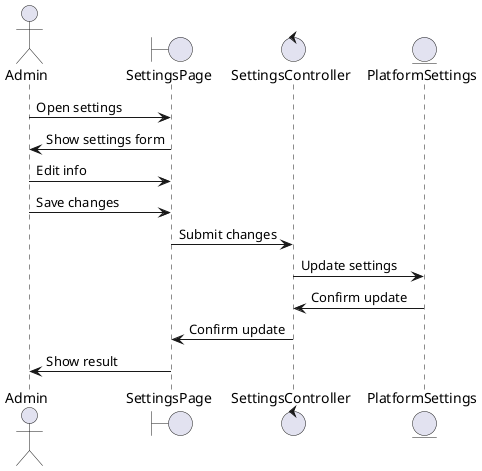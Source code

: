 @startuml UpdateSystemSettings
actor Admin
boundary SettingsPage
control SettingsController
entity PlatformSettings

Admin -> SettingsPage: Open settings
SettingsPage -> Admin: Show settings form
Admin -> SettingsPage: Edit info
Admin -> SettingsPage: Save changes
SettingsPage -> SettingsController: Submit changes
SettingsController -> PlatformSettings: Update settings
PlatformSettings -> SettingsController: Confirm update
SettingsController -> SettingsPage: Confirm update
SettingsPage -> Admin: Show result
@enduml
